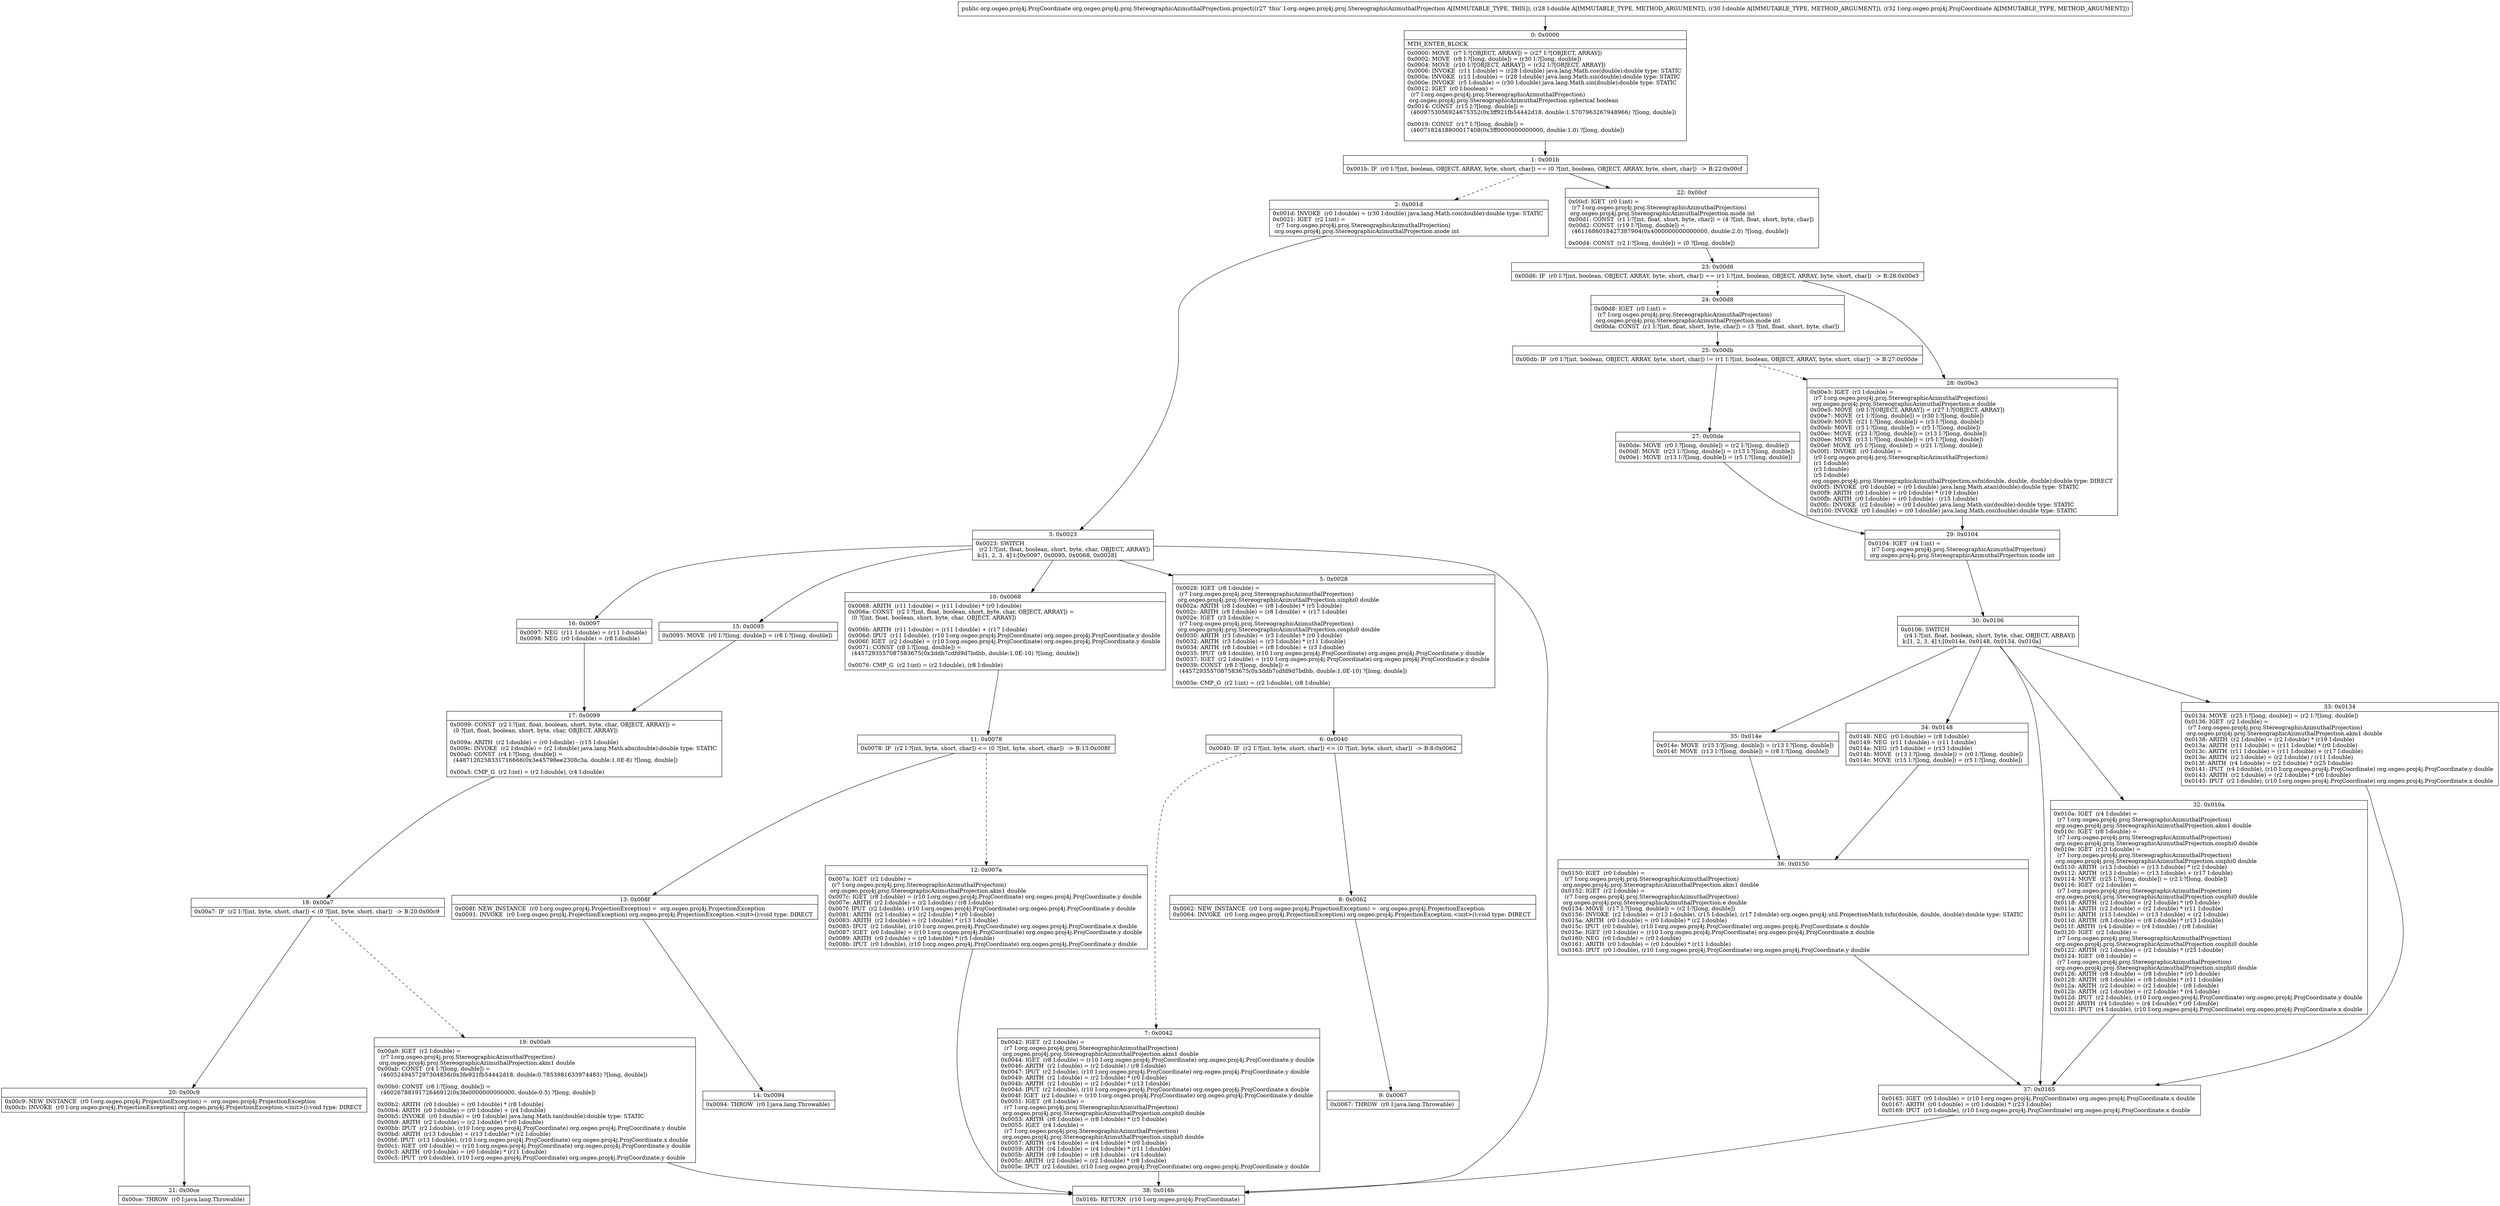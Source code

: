 digraph "CFG fororg.osgeo.proj4j.proj.StereographicAzimuthalProjection.project(DDLorg\/osgeo\/proj4j\/ProjCoordinate;)Lorg\/osgeo\/proj4j\/ProjCoordinate;" {
Node_0 [shape=record,label="{0\:\ 0x0000|MTH_ENTER_BLOCK\l|0x0000: MOVE  (r7 I:?[OBJECT, ARRAY]) = (r27 I:?[OBJECT, ARRAY]) \l0x0002: MOVE  (r8 I:?[long, double]) = (r30 I:?[long, double]) \l0x0004: MOVE  (r10 I:?[OBJECT, ARRAY]) = (r32 I:?[OBJECT, ARRAY]) \l0x0006: INVOKE  (r11 I:double) = (r28 I:double) java.lang.Math.cos(double):double type: STATIC \l0x000a: INVOKE  (r13 I:double) = (r28 I:double) java.lang.Math.sin(double):double type: STATIC \l0x000e: INVOKE  (r5 I:double) = (r30 I:double) java.lang.Math.sin(double):double type: STATIC \l0x0012: IGET  (r0 I:boolean) = \l  (r7 I:org.osgeo.proj4j.proj.StereographicAzimuthalProjection)\l org.osgeo.proj4j.proj.StereographicAzimuthalProjection.spherical boolean \l0x0014: CONST  (r15 I:?[long, double]) = \l  (4609753056924675352(0x3ff921fb54442d18, double:1.5707963267948966) ?[long, double])\l \l0x0019: CONST  (r17 I:?[long, double]) = \l  (4607182418800017408(0x3ff0000000000000, double:1.0) ?[long, double])\l \l}"];
Node_1 [shape=record,label="{1\:\ 0x001b|0x001b: IF  (r0 I:?[int, boolean, OBJECT, ARRAY, byte, short, char]) == (0 ?[int, boolean, OBJECT, ARRAY, byte, short, char])  \-\> B:22:0x00cf \l}"];
Node_2 [shape=record,label="{2\:\ 0x001d|0x001d: INVOKE  (r0 I:double) = (r30 I:double) java.lang.Math.cos(double):double type: STATIC \l0x0021: IGET  (r2 I:int) = \l  (r7 I:org.osgeo.proj4j.proj.StereographicAzimuthalProjection)\l org.osgeo.proj4j.proj.StereographicAzimuthalProjection.mode int \l}"];
Node_3 [shape=record,label="{3\:\ 0x0023|0x0023: SWITCH  \l  (r2 I:?[int, float, boolean, short, byte, char, OBJECT, ARRAY])\l k:[1, 2, 3, 4] t:[0x0097, 0x0095, 0x0068, 0x0028] \l}"];
Node_5 [shape=record,label="{5\:\ 0x0028|0x0028: IGET  (r8 I:double) = \l  (r7 I:org.osgeo.proj4j.proj.StereographicAzimuthalProjection)\l org.osgeo.proj4j.proj.StereographicAzimuthalProjection.sinphi0 double \l0x002a: ARITH  (r8 I:double) = (r8 I:double) * (r5 I:double) \l0x002c: ARITH  (r8 I:double) = (r8 I:double) + (r17 I:double) \l0x002e: IGET  (r3 I:double) = \l  (r7 I:org.osgeo.proj4j.proj.StereographicAzimuthalProjection)\l org.osgeo.proj4j.proj.StereographicAzimuthalProjection.cosphi0 double \l0x0030: ARITH  (r3 I:double) = (r3 I:double) * (r0 I:double) \l0x0032: ARITH  (r3 I:double) = (r3 I:double) * (r11 I:double) \l0x0034: ARITH  (r8 I:double) = (r8 I:double) + (r3 I:double) \l0x0035: IPUT  (r8 I:double), (r10 I:org.osgeo.proj4j.ProjCoordinate) org.osgeo.proj4j.ProjCoordinate.y double \l0x0037: IGET  (r2 I:double) = (r10 I:org.osgeo.proj4j.ProjCoordinate) org.osgeo.proj4j.ProjCoordinate.y double \l0x0039: CONST  (r8 I:?[long, double]) = \l  (4457293557087583675(0x3ddb7cdfd9d7bdbb, double:1.0E\-10) ?[long, double])\l \l0x003e: CMP_G  (r2 I:int) = (r2 I:double), (r8 I:double) \l}"];
Node_6 [shape=record,label="{6\:\ 0x0040|0x0040: IF  (r2 I:?[int, byte, short, char]) \<= (0 ?[int, byte, short, char])  \-\> B:8:0x0062 \l}"];
Node_7 [shape=record,label="{7\:\ 0x0042|0x0042: IGET  (r2 I:double) = \l  (r7 I:org.osgeo.proj4j.proj.StereographicAzimuthalProjection)\l org.osgeo.proj4j.proj.StereographicAzimuthalProjection.akm1 double \l0x0044: IGET  (r8 I:double) = (r10 I:org.osgeo.proj4j.ProjCoordinate) org.osgeo.proj4j.ProjCoordinate.y double \l0x0046: ARITH  (r2 I:double) = (r2 I:double) \/ (r8 I:double) \l0x0047: IPUT  (r2 I:double), (r10 I:org.osgeo.proj4j.ProjCoordinate) org.osgeo.proj4j.ProjCoordinate.y double \l0x0049: ARITH  (r2 I:double) = (r2 I:double) * (r0 I:double) \l0x004b: ARITH  (r2 I:double) = (r2 I:double) * (r13 I:double) \l0x004d: IPUT  (r2 I:double), (r10 I:org.osgeo.proj4j.ProjCoordinate) org.osgeo.proj4j.ProjCoordinate.x double \l0x004f: IGET  (r2 I:double) = (r10 I:org.osgeo.proj4j.ProjCoordinate) org.osgeo.proj4j.ProjCoordinate.y double \l0x0051: IGET  (r8 I:double) = \l  (r7 I:org.osgeo.proj4j.proj.StereographicAzimuthalProjection)\l org.osgeo.proj4j.proj.StereographicAzimuthalProjection.cosphi0 double \l0x0053: ARITH  (r8 I:double) = (r8 I:double) * (r5 I:double) \l0x0055: IGET  (r4 I:double) = \l  (r7 I:org.osgeo.proj4j.proj.StereographicAzimuthalProjection)\l org.osgeo.proj4j.proj.StereographicAzimuthalProjection.sinphi0 double \l0x0057: ARITH  (r4 I:double) = (r4 I:double) * (r0 I:double) \l0x0059: ARITH  (r4 I:double) = (r4 I:double) * (r11 I:double) \l0x005b: ARITH  (r8 I:double) = (r8 I:double) \- (r4 I:double) \l0x005c: ARITH  (r2 I:double) = (r2 I:double) * (r8 I:double) \l0x005e: IPUT  (r2 I:double), (r10 I:org.osgeo.proj4j.ProjCoordinate) org.osgeo.proj4j.ProjCoordinate.y double \l}"];
Node_8 [shape=record,label="{8\:\ 0x0062|0x0062: NEW_INSTANCE  (r0 I:org.osgeo.proj4j.ProjectionException) =  org.osgeo.proj4j.ProjectionException \l0x0064: INVOKE  (r0 I:org.osgeo.proj4j.ProjectionException) org.osgeo.proj4j.ProjectionException.\<init\>():void type: DIRECT \l}"];
Node_9 [shape=record,label="{9\:\ 0x0067|0x0067: THROW  (r0 I:java.lang.Throwable) \l}"];
Node_10 [shape=record,label="{10\:\ 0x0068|0x0068: ARITH  (r11 I:double) = (r11 I:double) * (r0 I:double) \l0x006a: CONST  (r2 I:?[int, float, boolean, short, byte, char, OBJECT, ARRAY]) = \l  (0 ?[int, float, boolean, short, byte, char, OBJECT, ARRAY])\l \l0x006b: ARITH  (r11 I:double) = (r11 I:double) + (r17 I:double) \l0x006d: IPUT  (r11 I:double), (r10 I:org.osgeo.proj4j.ProjCoordinate) org.osgeo.proj4j.ProjCoordinate.y double \l0x006f: IGET  (r2 I:double) = (r10 I:org.osgeo.proj4j.ProjCoordinate) org.osgeo.proj4j.ProjCoordinate.y double \l0x0071: CONST  (r8 I:?[long, double]) = \l  (4457293557087583675(0x3ddb7cdfd9d7bdbb, double:1.0E\-10) ?[long, double])\l \l0x0076: CMP_G  (r2 I:int) = (r2 I:double), (r8 I:double) \l}"];
Node_11 [shape=record,label="{11\:\ 0x0078|0x0078: IF  (r2 I:?[int, byte, short, char]) \<= (0 ?[int, byte, short, char])  \-\> B:13:0x008f \l}"];
Node_12 [shape=record,label="{12\:\ 0x007a|0x007a: IGET  (r2 I:double) = \l  (r7 I:org.osgeo.proj4j.proj.StereographicAzimuthalProjection)\l org.osgeo.proj4j.proj.StereographicAzimuthalProjection.akm1 double \l0x007c: IGET  (r8 I:double) = (r10 I:org.osgeo.proj4j.ProjCoordinate) org.osgeo.proj4j.ProjCoordinate.y double \l0x007e: ARITH  (r2 I:double) = (r2 I:double) \/ (r8 I:double) \l0x007f: IPUT  (r2 I:double), (r10 I:org.osgeo.proj4j.ProjCoordinate) org.osgeo.proj4j.ProjCoordinate.y double \l0x0081: ARITH  (r2 I:double) = (r2 I:double) * (r0 I:double) \l0x0083: ARITH  (r2 I:double) = (r2 I:double) * (r13 I:double) \l0x0085: IPUT  (r2 I:double), (r10 I:org.osgeo.proj4j.ProjCoordinate) org.osgeo.proj4j.ProjCoordinate.x double \l0x0087: IGET  (r0 I:double) = (r10 I:org.osgeo.proj4j.ProjCoordinate) org.osgeo.proj4j.ProjCoordinate.y double \l0x0089: ARITH  (r0 I:double) = (r0 I:double) * (r5 I:double) \l0x008b: IPUT  (r0 I:double), (r10 I:org.osgeo.proj4j.ProjCoordinate) org.osgeo.proj4j.ProjCoordinate.y double \l}"];
Node_13 [shape=record,label="{13\:\ 0x008f|0x008f: NEW_INSTANCE  (r0 I:org.osgeo.proj4j.ProjectionException) =  org.osgeo.proj4j.ProjectionException \l0x0091: INVOKE  (r0 I:org.osgeo.proj4j.ProjectionException) org.osgeo.proj4j.ProjectionException.\<init\>():void type: DIRECT \l}"];
Node_14 [shape=record,label="{14\:\ 0x0094|0x0094: THROW  (r0 I:java.lang.Throwable) \l}"];
Node_15 [shape=record,label="{15\:\ 0x0095|0x0095: MOVE  (r0 I:?[long, double]) = (r8 I:?[long, double]) \l}"];
Node_16 [shape=record,label="{16\:\ 0x0097|0x0097: NEG  (r11 I:double) = (r11 I:double) \l0x0098: NEG  (r0 I:double) = (r8 I:double) \l}"];
Node_17 [shape=record,label="{17\:\ 0x0099|0x0099: CONST  (r2 I:?[int, float, boolean, short, byte, char, OBJECT, ARRAY]) = \l  (0 ?[int, float, boolean, short, byte, char, OBJECT, ARRAY])\l \l0x009a: ARITH  (r2 I:double) = (r0 I:double) \- (r15 I:double) \l0x009c: INVOKE  (r2 I:double) = (r2 I:double) java.lang.Math.abs(double):double type: STATIC \l0x00a0: CONST  (r4 I:?[long, double]) = \l  (4487126258331716666(0x3e45798ee2308c3a, double:1.0E\-8) ?[long, double])\l \l0x00a5: CMP_G  (r2 I:int) = (r2 I:double), (r4 I:double) \l}"];
Node_18 [shape=record,label="{18\:\ 0x00a7|0x00a7: IF  (r2 I:?[int, byte, short, char]) \< (0 ?[int, byte, short, char])  \-\> B:20:0x00c9 \l}"];
Node_19 [shape=record,label="{19\:\ 0x00a9|0x00a9: IGET  (r2 I:double) = \l  (r7 I:org.osgeo.proj4j.proj.StereographicAzimuthalProjection)\l org.osgeo.proj4j.proj.StereographicAzimuthalProjection.akm1 double \l0x00ab: CONST  (r4 I:?[long, double]) = \l  (4605249457297304856(0x3fe921fb54442d18, double:0.7853981633974483) ?[long, double])\l \l0x00b0: CONST  (r8 I:?[long, double]) = \l  (4602678819172646912(0x3fe0000000000000, double:0.5) ?[long, double])\l \l0x00b2: ARITH  (r0 I:double) = (r0 I:double) * (r8 I:double) \l0x00b4: ARITH  (r0 I:double) = (r0 I:double) + (r4 I:double) \l0x00b5: INVOKE  (r0 I:double) = (r0 I:double) java.lang.Math.tan(double):double type: STATIC \l0x00b9: ARITH  (r2 I:double) = (r2 I:double) * (r0 I:double) \l0x00bb: IPUT  (r2 I:double), (r10 I:org.osgeo.proj4j.ProjCoordinate) org.osgeo.proj4j.ProjCoordinate.y double \l0x00bd: ARITH  (r13 I:double) = (r13 I:double) * (r2 I:double) \l0x00bf: IPUT  (r13 I:double), (r10 I:org.osgeo.proj4j.ProjCoordinate) org.osgeo.proj4j.ProjCoordinate.x double \l0x00c1: IGET  (r0 I:double) = (r10 I:org.osgeo.proj4j.ProjCoordinate) org.osgeo.proj4j.ProjCoordinate.y double \l0x00c3: ARITH  (r0 I:double) = (r0 I:double) * (r11 I:double) \l0x00c5: IPUT  (r0 I:double), (r10 I:org.osgeo.proj4j.ProjCoordinate) org.osgeo.proj4j.ProjCoordinate.y double \l}"];
Node_20 [shape=record,label="{20\:\ 0x00c9|0x00c9: NEW_INSTANCE  (r0 I:org.osgeo.proj4j.ProjectionException) =  org.osgeo.proj4j.ProjectionException \l0x00cb: INVOKE  (r0 I:org.osgeo.proj4j.ProjectionException) org.osgeo.proj4j.ProjectionException.\<init\>():void type: DIRECT \l}"];
Node_21 [shape=record,label="{21\:\ 0x00ce|0x00ce: THROW  (r0 I:java.lang.Throwable) \l}"];
Node_22 [shape=record,label="{22\:\ 0x00cf|0x00cf: IGET  (r0 I:int) = \l  (r7 I:org.osgeo.proj4j.proj.StereographicAzimuthalProjection)\l org.osgeo.proj4j.proj.StereographicAzimuthalProjection.mode int \l0x00d1: CONST  (r1 I:?[int, float, short, byte, char]) = (4 ?[int, float, short, byte, char]) \l0x00d2: CONST  (r19 I:?[long, double]) = \l  (4611686018427387904(0x4000000000000000, double:2.0) ?[long, double])\l \l0x00d4: CONST  (r2 I:?[long, double]) = (0 ?[long, double]) \l}"];
Node_23 [shape=record,label="{23\:\ 0x00d6|0x00d6: IF  (r0 I:?[int, boolean, OBJECT, ARRAY, byte, short, char]) == (r1 I:?[int, boolean, OBJECT, ARRAY, byte, short, char])  \-\> B:28:0x00e3 \l}"];
Node_24 [shape=record,label="{24\:\ 0x00d8|0x00d8: IGET  (r0 I:int) = \l  (r7 I:org.osgeo.proj4j.proj.StereographicAzimuthalProjection)\l org.osgeo.proj4j.proj.StereographicAzimuthalProjection.mode int \l0x00da: CONST  (r1 I:?[int, float, short, byte, char]) = (3 ?[int, float, short, byte, char]) \l}"];
Node_25 [shape=record,label="{25\:\ 0x00db|0x00db: IF  (r0 I:?[int, boolean, OBJECT, ARRAY, byte, short, char]) != (r1 I:?[int, boolean, OBJECT, ARRAY, byte, short, char])  \-\> B:27:0x00de \l}"];
Node_27 [shape=record,label="{27\:\ 0x00de|0x00de: MOVE  (r0 I:?[long, double]) = (r2 I:?[long, double]) \l0x00df: MOVE  (r23 I:?[long, double]) = (r13 I:?[long, double]) \l0x00e1: MOVE  (r13 I:?[long, double]) = (r5 I:?[long, double]) \l}"];
Node_28 [shape=record,label="{28\:\ 0x00e3|0x00e3: IGET  (r3 I:double) = \l  (r7 I:org.osgeo.proj4j.proj.StereographicAzimuthalProjection)\l org.osgeo.proj4j.proj.StereographicAzimuthalProjection.e double \l0x00e5: MOVE  (r0 I:?[OBJECT, ARRAY]) = (r27 I:?[OBJECT, ARRAY]) \l0x00e7: MOVE  (r1 I:?[long, double]) = (r30 I:?[long, double]) \l0x00e9: MOVE  (r21 I:?[long, double]) = (r3 I:?[long, double]) \l0x00eb: MOVE  (r3 I:?[long, double]) = (r5 I:?[long, double]) \l0x00ec: MOVE  (r23 I:?[long, double]) = (r13 I:?[long, double]) \l0x00ee: MOVE  (r13 I:?[long, double]) = (r5 I:?[long, double]) \l0x00ef: MOVE  (r5 I:?[long, double]) = (r21 I:?[long, double]) \l0x00f1: INVOKE  (r0 I:double) = \l  (r0 I:org.osgeo.proj4j.proj.StereographicAzimuthalProjection)\l  (r1 I:double)\l  (r3 I:double)\l  (r5 I:double)\l org.osgeo.proj4j.proj.StereographicAzimuthalProjection.ssfn(double, double, double):double type: DIRECT \l0x00f5: INVOKE  (r0 I:double) = (r0 I:double) java.lang.Math.atan(double):double type: STATIC \l0x00f9: ARITH  (r0 I:double) = (r0 I:double) * (r19 I:double) \l0x00fb: ARITH  (r0 I:double) = (r0 I:double) \- (r15 I:double) \l0x00fc: INVOKE  (r2 I:double) = (r0 I:double) java.lang.Math.sin(double):double type: STATIC \l0x0100: INVOKE  (r0 I:double) = (r0 I:double) java.lang.Math.cos(double):double type: STATIC \l}"];
Node_29 [shape=record,label="{29\:\ 0x0104|0x0104: IGET  (r4 I:int) = \l  (r7 I:org.osgeo.proj4j.proj.StereographicAzimuthalProjection)\l org.osgeo.proj4j.proj.StereographicAzimuthalProjection.mode int \l}"];
Node_30 [shape=record,label="{30\:\ 0x0106|0x0106: SWITCH  \l  (r4 I:?[int, float, boolean, short, byte, char, OBJECT, ARRAY])\l k:[1, 2, 3, 4] t:[0x014e, 0x0148, 0x0134, 0x010a] \l}"];
Node_32 [shape=record,label="{32\:\ 0x010a|0x010a: IGET  (r4 I:double) = \l  (r7 I:org.osgeo.proj4j.proj.StereographicAzimuthalProjection)\l org.osgeo.proj4j.proj.StereographicAzimuthalProjection.akm1 double \l0x010c: IGET  (r8 I:double) = \l  (r7 I:org.osgeo.proj4j.proj.StereographicAzimuthalProjection)\l org.osgeo.proj4j.proj.StereographicAzimuthalProjection.cosphi0 double \l0x010e: IGET  (r13 I:double) = \l  (r7 I:org.osgeo.proj4j.proj.StereographicAzimuthalProjection)\l org.osgeo.proj4j.proj.StereographicAzimuthalProjection.sinphi0 double \l0x0110: ARITH  (r13 I:double) = (r13 I:double) * (r2 I:double) \l0x0112: ARITH  (r13 I:double) = (r13 I:double) + (r17 I:double) \l0x0114: MOVE  (r25 I:?[long, double]) = (r2 I:?[long, double]) \l0x0116: IGET  (r2 I:double) = \l  (r7 I:org.osgeo.proj4j.proj.StereographicAzimuthalProjection)\l org.osgeo.proj4j.proj.StereographicAzimuthalProjection.cosphi0 double \l0x0118: ARITH  (r2 I:double) = (r2 I:double) * (r0 I:double) \l0x011a: ARITH  (r2 I:double) = (r2 I:double) * (r11 I:double) \l0x011c: ARITH  (r13 I:double) = (r13 I:double) + (r2 I:double) \l0x011d: ARITH  (r8 I:double) = (r8 I:double) * (r13 I:double) \l0x011f: ARITH  (r4 I:double) = (r4 I:double) \/ (r8 I:double) \l0x0120: IGET  (r2 I:double) = \l  (r7 I:org.osgeo.proj4j.proj.StereographicAzimuthalProjection)\l org.osgeo.proj4j.proj.StereographicAzimuthalProjection.cosphi0 double \l0x0122: ARITH  (r2 I:double) = (r2 I:double) * (r25 I:double) \l0x0124: IGET  (r8 I:double) = \l  (r7 I:org.osgeo.proj4j.proj.StereographicAzimuthalProjection)\l org.osgeo.proj4j.proj.StereographicAzimuthalProjection.sinphi0 double \l0x0126: ARITH  (r8 I:double) = (r8 I:double) * (r0 I:double) \l0x0128: ARITH  (r8 I:double) = (r8 I:double) * (r11 I:double) \l0x012a: ARITH  (r2 I:double) = (r2 I:double) \- (r8 I:double) \l0x012b: ARITH  (r2 I:double) = (r2 I:double) * (r4 I:double) \l0x012d: IPUT  (r2 I:double), (r10 I:org.osgeo.proj4j.ProjCoordinate) org.osgeo.proj4j.ProjCoordinate.y double \l0x012f: ARITH  (r4 I:double) = (r4 I:double) * (r0 I:double) \l0x0131: IPUT  (r4 I:double), (r10 I:org.osgeo.proj4j.ProjCoordinate) org.osgeo.proj4j.ProjCoordinate.x double \l}"];
Node_33 [shape=record,label="{33\:\ 0x0134|0x0134: MOVE  (r25 I:?[long, double]) = (r2 I:?[long, double]) \l0x0136: IGET  (r2 I:double) = \l  (r7 I:org.osgeo.proj4j.proj.StereographicAzimuthalProjection)\l org.osgeo.proj4j.proj.StereographicAzimuthalProjection.akm1 double \l0x0138: ARITH  (r2 I:double) = (r2 I:double) * (r19 I:double) \l0x013a: ARITH  (r11 I:double) = (r11 I:double) * (r0 I:double) \l0x013c: ARITH  (r11 I:double) = (r11 I:double) + (r17 I:double) \l0x013e: ARITH  (r2 I:double) = (r2 I:double) \/ (r11 I:double) \l0x013f: ARITH  (r4 I:double) = (r2 I:double) * (r25 I:double) \l0x0141: IPUT  (r4 I:double), (r10 I:org.osgeo.proj4j.ProjCoordinate) org.osgeo.proj4j.ProjCoordinate.y double \l0x0143: ARITH  (r2 I:double) = (r2 I:double) * (r0 I:double) \l0x0145: IPUT  (r2 I:double), (r10 I:org.osgeo.proj4j.ProjCoordinate) org.osgeo.proj4j.ProjCoordinate.x double \l}"];
Node_34 [shape=record,label="{34\:\ 0x0148|0x0148: NEG  (r0 I:double) = (r8 I:double) \l0x0149: NEG  (r11 I:double) = (r11 I:double) \l0x014a: NEG  (r5 I:double) = (r13 I:double) \l0x014b: MOVE  (r13 I:?[long, double]) = (r0 I:?[long, double]) \l0x014c: MOVE  (r15 I:?[long, double]) = (r5 I:?[long, double]) \l}"];
Node_35 [shape=record,label="{35\:\ 0x014e|0x014e: MOVE  (r15 I:?[long, double]) = (r13 I:?[long, double]) \l0x014f: MOVE  (r13 I:?[long, double]) = (r8 I:?[long, double]) \l}"];
Node_36 [shape=record,label="{36\:\ 0x0150|0x0150: IGET  (r0 I:double) = \l  (r7 I:org.osgeo.proj4j.proj.StereographicAzimuthalProjection)\l org.osgeo.proj4j.proj.StereographicAzimuthalProjection.akm1 double \l0x0152: IGET  (r2 I:double) = \l  (r7 I:org.osgeo.proj4j.proj.StereographicAzimuthalProjection)\l org.osgeo.proj4j.proj.StereographicAzimuthalProjection.e double \l0x0154: MOVE  (r17 I:?[long, double]) = (r2 I:?[long, double]) \l0x0156: INVOKE  (r2 I:double) = (r13 I:double), (r15 I:double), (r17 I:double) org.osgeo.proj4j.util.ProjectionMath.tsfn(double, double, double):double type: STATIC \l0x015a: ARITH  (r0 I:double) = (r0 I:double) * (r2 I:double) \l0x015c: IPUT  (r0 I:double), (r10 I:org.osgeo.proj4j.ProjCoordinate) org.osgeo.proj4j.ProjCoordinate.x double \l0x015e: IGET  (r0 I:double) = (r10 I:org.osgeo.proj4j.ProjCoordinate) org.osgeo.proj4j.ProjCoordinate.x double \l0x0160: NEG  (r0 I:double) = (r0 I:double) \l0x0161: ARITH  (r0 I:double) = (r0 I:double) * (r11 I:double) \l0x0163: IPUT  (r0 I:double), (r10 I:org.osgeo.proj4j.ProjCoordinate) org.osgeo.proj4j.ProjCoordinate.y double \l}"];
Node_37 [shape=record,label="{37\:\ 0x0165|0x0165: IGET  (r0 I:double) = (r10 I:org.osgeo.proj4j.ProjCoordinate) org.osgeo.proj4j.ProjCoordinate.x double \l0x0167: ARITH  (r0 I:double) = (r0 I:double) * (r23 I:double) \l0x0169: IPUT  (r0 I:double), (r10 I:org.osgeo.proj4j.ProjCoordinate) org.osgeo.proj4j.ProjCoordinate.x double \l}"];
Node_38 [shape=record,label="{38\:\ 0x016b|0x016b: RETURN  (r10 I:org.osgeo.proj4j.ProjCoordinate) \l}"];
MethodNode[shape=record,label="{public org.osgeo.proj4j.ProjCoordinate org.osgeo.proj4j.proj.StereographicAzimuthalProjection.project((r27 'this' I:org.osgeo.proj4j.proj.StereographicAzimuthalProjection A[IMMUTABLE_TYPE, THIS]), (r28 I:double A[IMMUTABLE_TYPE, METHOD_ARGUMENT]), (r30 I:double A[IMMUTABLE_TYPE, METHOD_ARGUMENT]), (r32 I:org.osgeo.proj4j.ProjCoordinate A[IMMUTABLE_TYPE, METHOD_ARGUMENT])) }"];
MethodNode -> Node_0;
Node_0 -> Node_1;
Node_1 -> Node_2[style=dashed];
Node_1 -> Node_22;
Node_2 -> Node_3;
Node_3 -> Node_5;
Node_3 -> Node_10;
Node_3 -> Node_15;
Node_3 -> Node_16;
Node_3 -> Node_38;
Node_5 -> Node_6;
Node_6 -> Node_7[style=dashed];
Node_6 -> Node_8;
Node_7 -> Node_38;
Node_8 -> Node_9;
Node_10 -> Node_11;
Node_11 -> Node_12[style=dashed];
Node_11 -> Node_13;
Node_12 -> Node_38;
Node_13 -> Node_14;
Node_15 -> Node_17;
Node_16 -> Node_17;
Node_17 -> Node_18;
Node_18 -> Node_19[style=dashed];
Node_18 -> Node_20;
Node_19 -> Node_38;
Node_20 -> Node_21;
Node_22 -> Node_23;
Node_23 -> Node_24[style=dashed];
Node_23 -> Node_28;
Node_24 -> Node_25;
Node_25 -> Node_27;
Node_25 -> Node_28[style=dashed];
Node_27 -> Node_29;
Node_28 -> Node_29;
Node_29 -> Node_30;
Node_30 -> Node_32;
Node_30 -> Node_33;
Node_30 -> Node_34;
Node_30 -> Node_35;
Node_30 -> Node_37;
Node_32 -> Node_37;
Node_33 -> Node_37;
Node_34 -> Node_36;
Node_35 -> Node_36;
Node_36 -> Node_37;
Node_37 -> Node_38;
}

